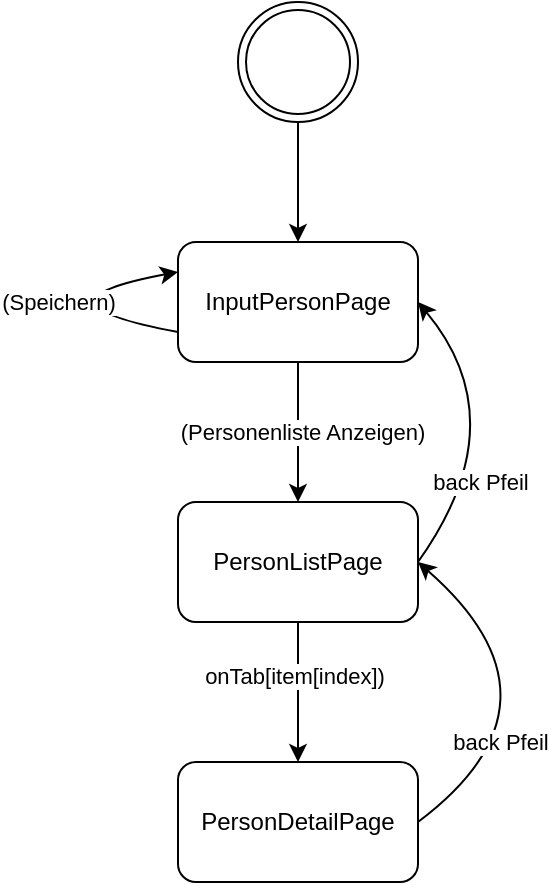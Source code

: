 <mxfile version="22.0.3" type="device">
  <diagram name="Seite-1" id="UEIBG9jSiqkxqz43Ge1k">
    <mxGraphModel dx="1036" dy="606" grid="1" gridSize="10" guides="1" tooltips="1" connect="1" arrows="1" fold="1" page="1" pageScale="1" pageWidth="1169" pageHeight="827" math="0" shadow="0">
      <root>
        <mxCell id="0" />
        <mxCell id="1" parent="0" />
        <mxCell id="qgTmB9cgLMFZMEhnEsoV-5" value="" style="edgeStyle=orthogonalEdgeStyle;rounded=0;orthogonalLoop=1;jettySize=auto;html=1;" parent="1" source="qgTmB9cgLMFZMEhnEsoV-1" target="qgTmB9cgLMFZMEhnEsoV-4" edge="1">
          <mxGeometry relative="1" as="geometry" />
        </mxCell>
        <mxCell id="qgTmB9cgLMFZMEhnEsoV-6" value="(Personenliste Anzeigen)" style="edgeLabel;html=1;align=center;verticalAlign=middle;resizable=0;points=[];" parent="qgTmB9cgLMFZMEhnEsoV-5" vertex="1" connectable="0">
          <mxGeometry x="-0.005" y="2" relative="1" as="geometry">
            <mxPoint as="offset" />
          </mxGeometry>
        </mxCell>
        <mxCell id="qgTmB9cgLMFZMEhnEsoV-1" value="InputPersonPage" style="rounded=1;whiteSpace=wrap;html=1;" parent="1" vertex="1">
          <mxGeometry x="200" y="210" width="120" height="60" as="geometry" />
        </mxCell>
        <mxCell id="qgTmB9cgLMFZMEhnEsoV-3" value="" style="edgeStyle=orthogonalEdgeStyle;rounded=0;orthogonalLoop=1;jettySize=auto;html=1;" parent="1" source="qgTmB9cgLMFZMEhnEsoV-2" target="qgTmB9cgLMFZMEhnEsoV-1" edge="1">
          <mxGeometry relative="1" as="geometry" />
        </mxCell>
        <mxCell id="qgTmB9cgLMFZMEhnEsoV-2" value="" style="ellipse;shape=doubleEllipse;html=1;dashed=0;whiteSpace=wrap;aspect=fixed;" parent="1" vertex="1">
          <mxGeometry x="230" y="90" width="60" height="60" as="geometry" />
        </mxCell>
        <mxCell id="qgTmB9cgLMFZMEhnEsoV-12" value="" style="edgeStyle=orthogonalEdgeStyle;rounded=0;orthogonalLoop=1;jettySize=auto;html=1;" parent="1" source="qgTmB9cgLMFZMEhnEsoV-4" target="qgTmB9cgLMFZMEhnEsoV-11" edge="1">
          <mxGeometry relative="1" as="geometry" />
        </mxCell>
        <mxCell id="qgTmB9cgLMFZMEhnEsoV-13" value="onTab[item[index])" style="edgeLabel;html=1;align=center;verticalAlign=middle;resizable=0;points=[];" parent="qgTmB9cgLMFZMEhnEsoV-12" vertex="1" connectable="0">
          <mxGeometry x="-0.234" y="-2" relative="1" as="geometry">
            <mxPoint as="offset" />
          </mxGeometry>
        </mxCell>
        <mxCell id="qgTmB9cgLMFZMEhnEsoV-4" value="PersonListPage" style="rounded=1;whiteSpace=wrap;html=1;" parent="1" vertex="1">
          <mxGeometry x="200" y="340" width="120" height="60" as="geometry" />
        </mxCell>
        <mxCell id="qgTmB9cgLMFZMEhnEsoV-11" value="PersonDetailPage" style="rounded=1;whiteSpace=wrap;html=1;" parent="1" vertex="1">
          <mxGeometry x="200" y="470" width="120" height="60" as="geometry" />
        </mxCell>
        <mxCell id="qgTmB9cgLMFZMEhnEsoV-15" value="" style="endArrow=classic;html=1;exitX=1;exitY=0.5;exitDx=0;exitDy=0;entryX=1;entryY=0.5;entryDx=0;entryDy=0;curved=1;" parent="1" source="qgTmB9cgLMFZMEhnEsoV-11" target="qgTmB9cgLMFZMEhnEsoV-4" edge="1">
          <mxGeometry width="50" height="50" relative="1" as="geometry">
            <mxPoint x="390" y="540" as="sourcePoint" />
            <mxPoint x="440" y="490" as="targetPoint" />
            <Array as="points">
              <mxPoint x="400" y="440" />
            </Array>
          </mxGeometry>
        </mxCell>
        <mxCell id="rT5Qw4t97hHDnID6qHvG-3" value="back Pfeil" style="edgeLabel;html=1;align=center;verticalAlign=middle;resizable=0;points=[];" vertex="1" connectable="0" parent="qgTmB9cgLMFZMEhnEsoV-15">
          <mxGeometry x="0.314" y="15" relative="1" as="geometry">
            <mxPoint x="-3" y="32" as="offset" />
          </mxGeometry>
        </mxCell>
        <mxCell id="qgTmB9cgLMFZMEhnEsoV-16" value="" style="endArrow=classic;html=1;exitX=1;exitY=0.5;exitDx=0;exitDy=0;entryX=1;entryY=0.5;entryDx=0;entryDy=0;curved=1;" parent="1" source="qgTmB9cgLMFZMEhnEsoV-4" target="qgTmB9cgLMFZMEhnEsoV-1" edge="1">
          <mxGeometry width="50" height="50" relative="1" as="geometry">
            <mxPoint x="330" y="510" as="sourcePoint" />
            <mxPoint x="330" y="380" as="targetPoint" />
            <Array as="points">
              <mxPoint x="370" y="300" />
            </Array>
          </mxGeometry>
        </mxCell>
        <mxCell id="rT5Qw4t97hHDnID6qHvG-4" value="back Pfeil" style="edgeLabel;html=1;align=center;verticalAlign=middle;resizable=0;points=[];" vertex="1" connectable="0" parent="qgTmB9cgLMFZMEhnEsoV-16">
          <mxGeometry x="-0.181" y="18" relative="1" as="geometry">
            <mxPoint x="6" y="25" as="offset" />
          </mxGeometry>
        </mxCell>
        <mxCell id="rT5Qw4t97hHDnID6qHvG-1" value="" style="endArrow=classic;html=1;exitX=0;exitY=0.75;exitDx=0;exitDy=0;entryX=0;entryY=0.25;entryDx=0;entryDy=0;curved=1;" edge="1" parent="1" source="qgTmB9cgLMFZMEhnEsoV-1" target="qgTmB9cgLMFZMEhnEsoV-1">
          <mxGeometry width="50" height="50" relative="1" as="geometry">
            <mxPoint x="80" y="220" as="sourcePoint" />
            <mxPoint x="130" y="170" as="targetPoint" />
            <Array as="points">
              <mxPoint x="120" y="240" />
            </Array>
          </mxGeometry>
        </mxCell>
        <mxCell id="rT5Qw4t97hHDnID6qHvG-2" value="(Speichern)" style="edgeLabel;html=1;align=center;verticalAlign=middle;resizable=0;points=[];" vertex="1" connectable="0" parent="rT5Qw4t97hHDnID6qHvG-1">
          <mxGeometry x="-0.675" y="-2" relative="1" as="geometry">
            <mxPoint x="-35" y="-8" as="offset" />
          </mxGeometry>
        </mxCell>
      </root>
    </mxGraphModel>
  </diagram>
</mxfile>
